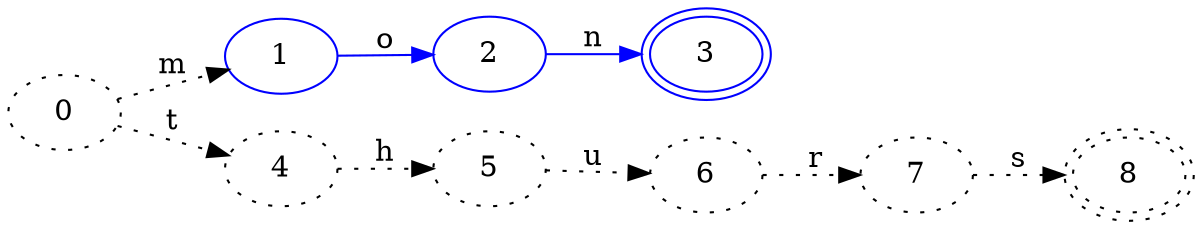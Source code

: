 digraph automaton {
  labelloc="l";
  labeljust="l";
  rankdir="LR";

  0 -> 1 [label="m",style="dotted"];
  1 -> 2 [label="o",color="blue"];
  2 -> 3 [label="n",color="blue"];
  3 [peripheries=2];

  0 -> 4 [label="t",style="dotted"];
  4 -> 5 [label="h",style="dotted"];
  5 -> 6 [label="u",style="dotted"];
  6 -> 7 [label="r",style="dotted"];
  7 -> 8 [label="s",style="dotted"];
  8 [peripheries=2];

  1,2,3 [color="blue"];
  0,4,5,6,7,8 [style="dotted"];
}
